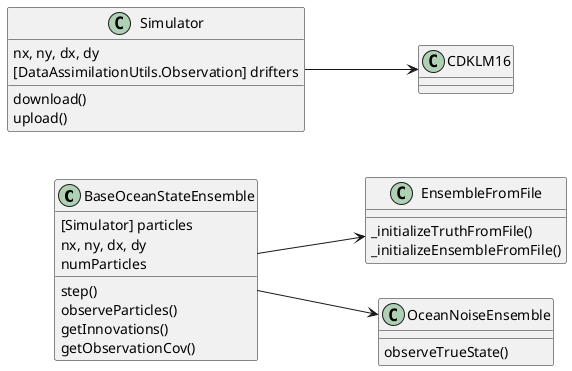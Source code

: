@startuml

left to right direction

class BaseOceanStateEnsemble
class EnsembleFromFile
class OceanNoiseEnsemble

BaseOceanStateEnsemble --> EnsembleFromFile
BaseOceanStateEnsemble --> OceanNoiseEnsemble

BaseOceanStateEnsemble : [Simulator] particles
BaseOceanStateEnsemble : nx, ny, dx, dy
BaseOceanStateEnsemble : numParticles

BaseOceanStateEnsemble : step()
BaseOceanStateEnsemble : observeParticles()
BaseOceanStateEnsemble : getInnovations()
BaseOceanStateEnsemble : getObservationCov()

EnsembleFromFile : _initializeTruthFromFile()
EnsembleFromFile : _initializeEnsembleFromFile()

OceanNoiseEnsemble : observeTrueState()


class Simulator
class CDKLM16

Simulator --> CDKLM16

Simulator : nx, ny, dx, dy
Simulator : [DataAssimilationUtils.Observation] drifters

Simulator : download()
Simulator : upload()

@enduml